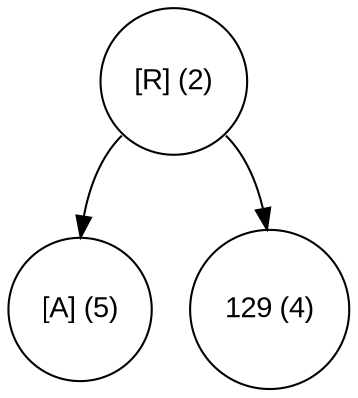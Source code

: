 digraph move_up {
	node [fontname="Arial", shape="circle", width=0.5]; 

	0 [label = "[R] (2)"];
	0:sw -> 1;
	1 [label = "[A] (5)"];
	0:se -> 2;
	2 [label = "129 (4)"];
}
